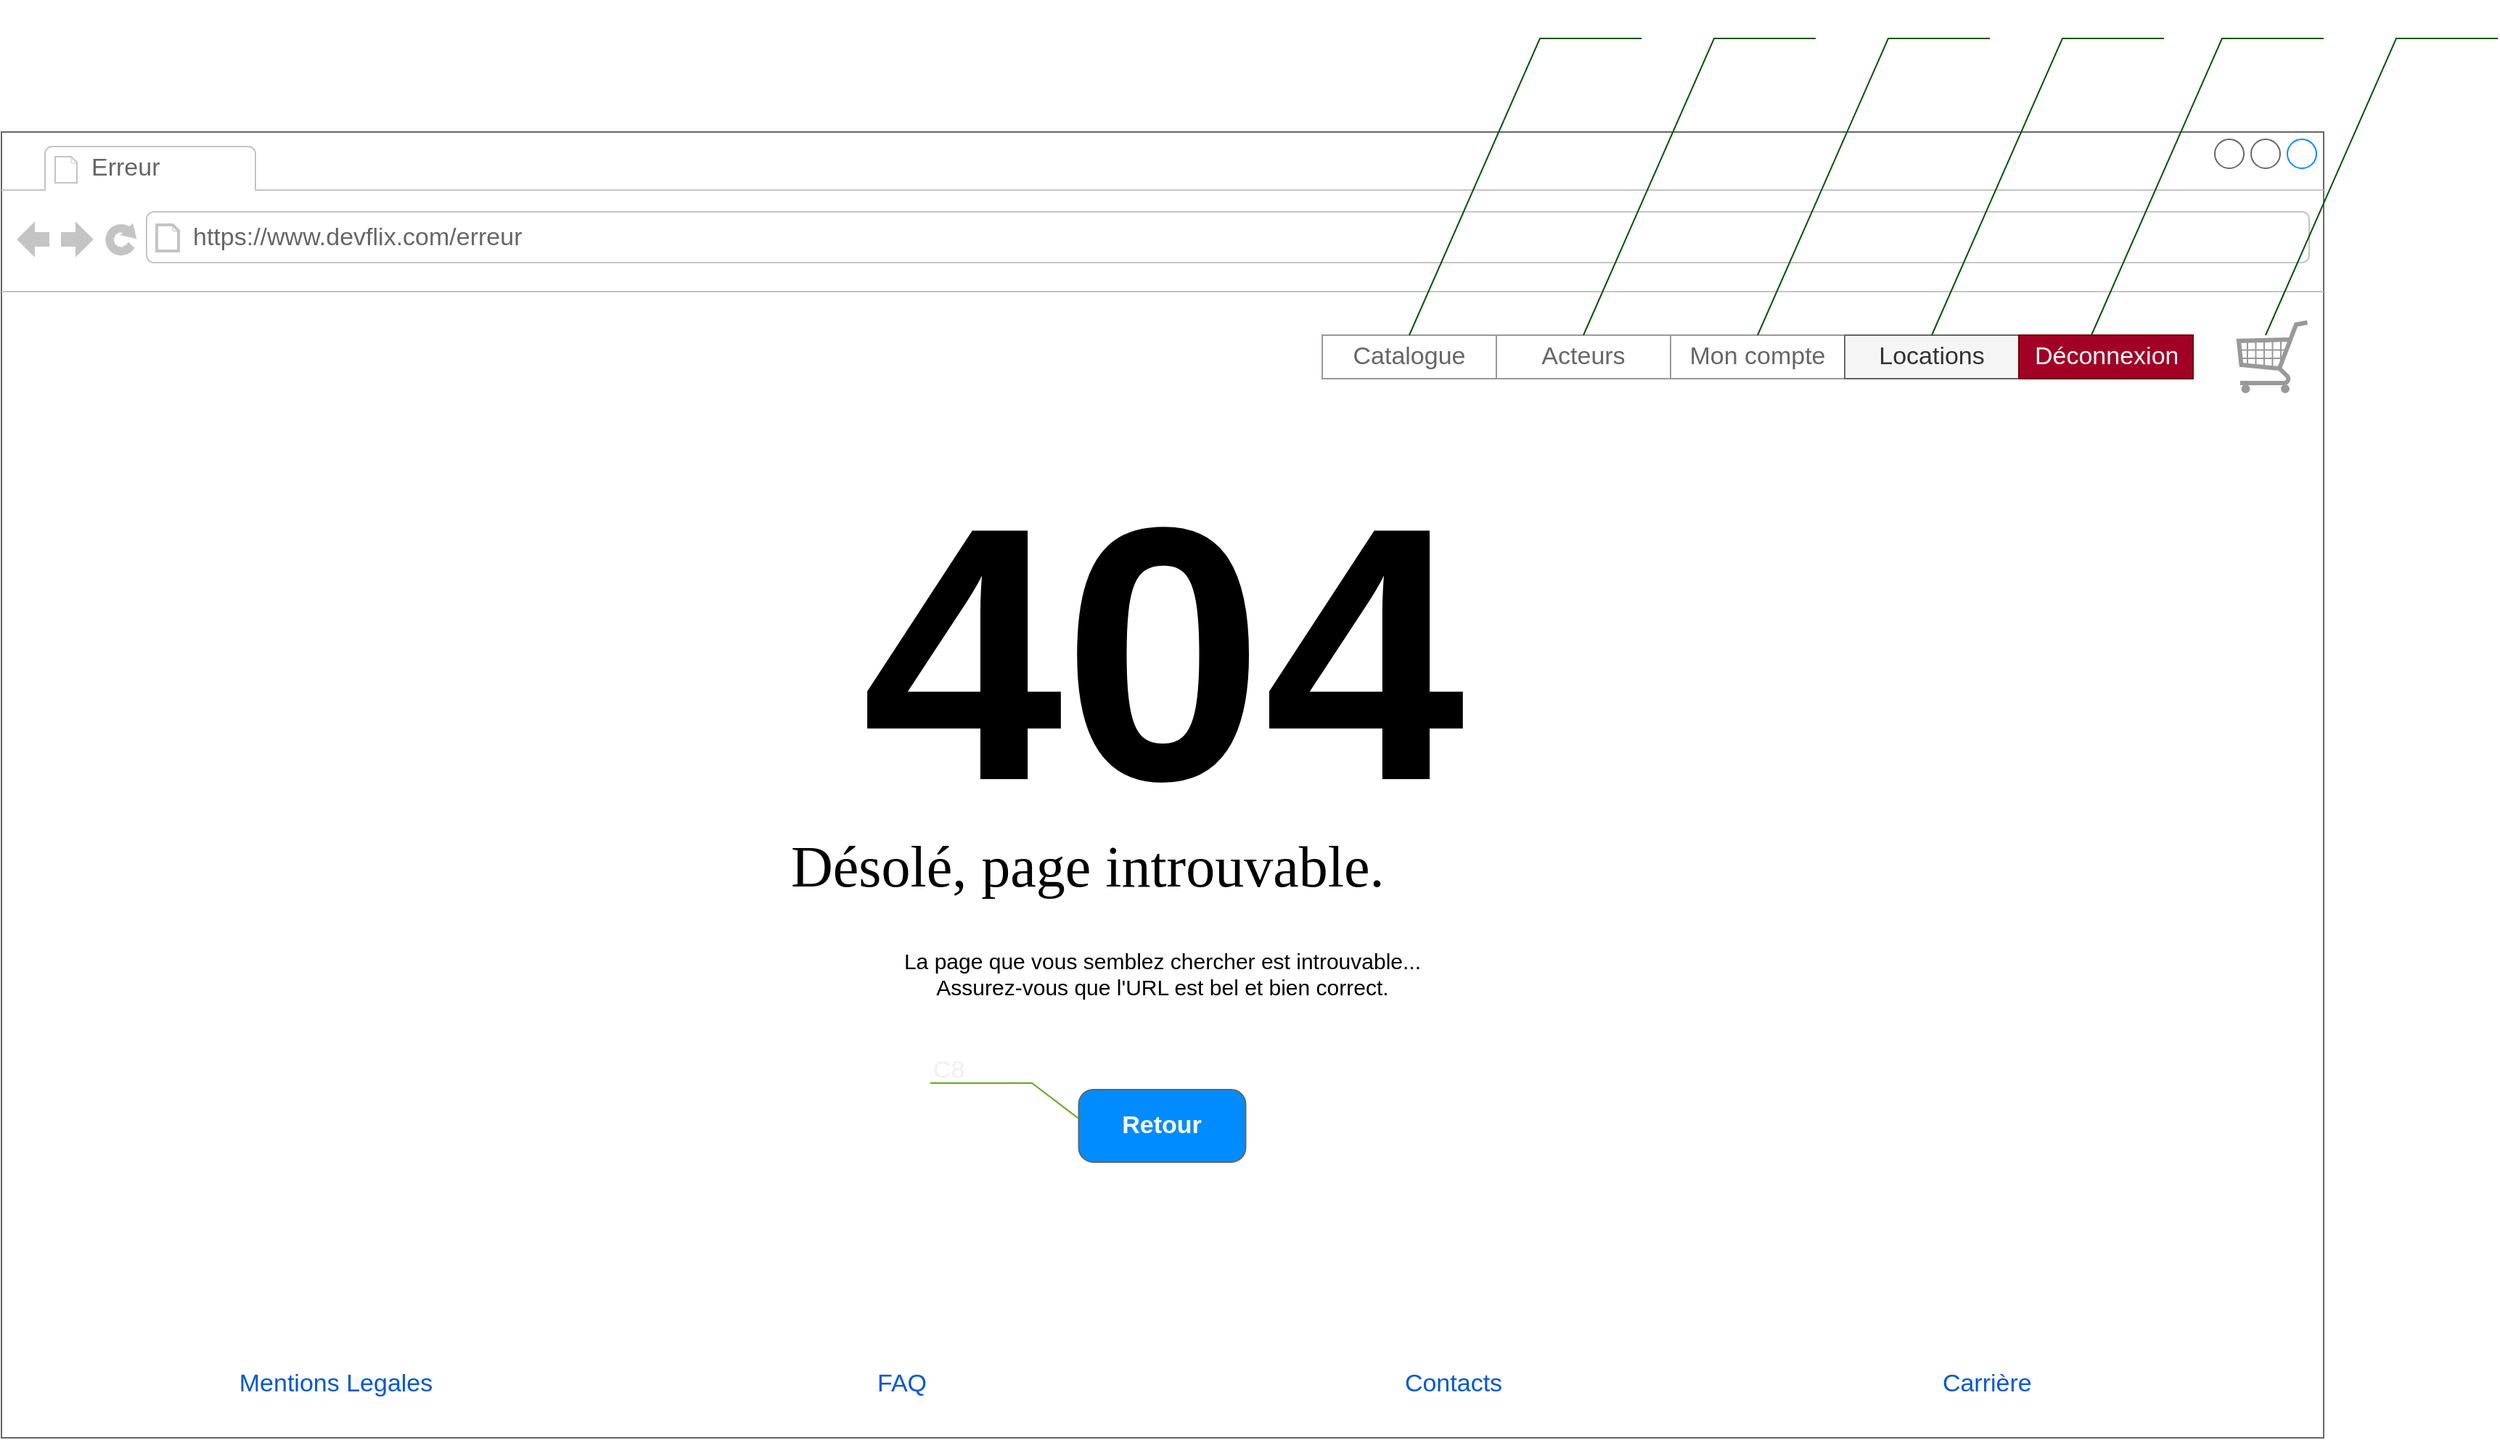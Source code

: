 <mxfile version="21.7.5" type="device">
  <diagram name="Page-1" id="2cc2dc42-3aac-f2a9-1cec-7a8b7cbee084">
    <mxGraphModel dx="2049" dy="2106" grid="1" gridSize="10" guides="1" tooltips="1" connect="1" arrows="1" fold="1" page="1" pageScale="1" pageWidth="1600" pageHeight="900" background="none" math="0" shadow="0">
      <root>
        <mxCell id="0" />
        <mxCell id="1" parent="0" />
        <mxCell id="7026571954dc6520-1" value="" style="strokeWidth=1;shadow=0;dashed=0;align=center;html=1;shape=mxgraph.mockup.containers.browserWindow;rSize=0;strokeColor=#666666;mainText=,;recursiveResize=0;rounded=0;labelBackgroundColor=none;fontFamily=Verdana;fontSize=12;flipH=0;rotation=0;" parent="1" vertex="1">
          <mxGeometry width="1600" height="900" as="geometry" />
        </mxCell>
        <mxCell id="7026571954dc6520-2" value="Erreur" style="strokeWidth=1;shadow=0;dashed=0;align=center;html=1;shape=mxgraph.mockup.containers.anchor;fontSize=17;fontColor=#666666;align=left;" parent="7026571954dc6520-1" vertex="1">
          <mxGeometry x="60" y="12" width="110" height="26" as="geometry" />
        </mxCell>
        <mxCell id="7026571954dc6520-3" value="https://www.devflix.com/erreur" style="strokeWidth=1;shadow=0;dashed=0;align=center;html=1;shape=mxgraph.mockup.containers.anchor;rSize=0;fontSize=17;fontColor=#666666;align=left;" parent="7026571954dc6520-1" vertex="1">
          <mxGeometry x="130" y="60" width="250" height="26" as="geometry" />
        </mxCell>
        <mxCell id="7026571954dc6520-4" value="&lt;font style=&quot;font-size: 40px;&quot;&gt;Désolé, page introuvable.&lt;/font&gt;" style="text;html=1;points=[];align=left;verticalAlign=top;spacingTop=-4;fontSize=40;fontFamily=Verdana" parent="7026571954dc6520-1" vertex="1">
          <mxGeometry x="541.5" y="480" width="517.5" height="60" as="geometry" />
        </mxCell>
        <mxCell id="IAYpz8n3gdROOSDRj_zG-1" value="&lt;font style=&quot;font-size: 249px;&quot;&gt;404&lt;/font&gt;" style="text;strokeColor=none;fillColor=none;html=1;fontSize=24;fontStyle=1;verticalAlign=middle;align=center;" parent="7026571954dc6520-1" vertex="1">
          <mxGeometry x="594" y="260" width="412.5" height="200" as="geometry" />
        </mxCell>
        <mxCell id="IAYpz8n3gdROOSDRj_zG-2" value="&lt;span style=&quot;font-size: 15px;&quot;&gt;La page que vous semblez chercher est introuvable... &lt;br&gt;Assurez-vous que l&#39;URL est bel et bien correct.&lt;/span&gt;" style="text;html=1;strokeColor=none;fillColor=none;align=center;verticalAlign=middle;whiteSpace=wrap;rounded=0;" parent="7026571954dc6520-1" vertex="1">
          <mxGeometry x="619" y="560" width="361.5" height="40" as="geometry" />
        </mxCell>
        <mxCell id="IAYpz8n3gdROOSDRj_zG-4" value="Retour" style="strokeWidth=1;shadow=0;dashed=0;align=center;html=1;shape=mxgraph.mockup.buttons.button;strokeColor=#666666;fontColor=#ffffff;mainText=;buttonStyle=round;fontSize=17;fontStyle=1;fillColor=#008cff;whiteSpace=wrap;" parent="7026571954dc6520-1" vertex="1">
          <mxGeometry x="742.25" y="660" width="115" height="50" as="geometry" />
        </mxCell>
        <mxCell id="IAYpz8n3gdROOSDRj_zG-16" value="C8" style="strokeWidth=1;shadow=0;dashed=0;align=center;html=1;shape=mxgraph.mockup.text.callout;linkText=;textSize=17;textColor=#666666;callDir=NW;callStyle=line;fontSize=17;fontColor=#F0F0F0;align=left;verticalAlign=top;strokeColor=#60A917;labelBorderColor=none;" parent="7026571954dc6520-1" vertex="1">
          <mxGeometry x="640" y="630" width="102.25" height="50" as="geometry" />
        </mxCell>
        <mxCell id="zRQXj5FY19qIE2FTmXVh-2" value="" style="swimlane;shape=mxgraph.bootstrap.anchor;strokeColor=#999999;fillColor=#ffffff;fontColor=#666666;childLayout=stackLayout;horizontal=0;startSize=0;horizontalStack=1;resizeParent=1;resizeParentMax=0;resizeLast=0;collapsible=0;marginBottom=0;whiteSpace=wrap;html=1;" vertex="1" parent="7026571954dc6520-1">
          <mxGeometry x="910" y="140" width="600" height="30" as="geometry" />
        </mxCell>
        <mxCell id="zRQXj5FY19qIE2FTmXVh-3" value="Catalogue" style="text;strokeColor=inherit;align=center;verticalAlign=middle;spacingLeft=10;spacingRight=10;overflow=hidden;points=[[0,0.5],[1,0.5]];portConstraint=eastwest;rotatable=0;whiteSpace=wrap;html=1;fillColor=inherit;fontColor=inherit;fontSize=17;" vertex="1" parent="zRQXj5FY19qIE2FTmXVh-2">
          <mxGeometry width="120" height="30" as="geometry" />
        </mxCell>
        <mxCell id="zRQXj5FY19qIE2FTmXVh-4" value="Acteurs" style="text;strokeColor=inherit;align=center;verticalAlign=middle;spacingLeft=10;spacingRight=10;overflow=hidden;points=[[0,0.5],[1,0.5]];portConstraint=eastwest;rotatable=0;whiteSpace=wrap;html=1;fillColor=inherit;fontColor=inherit;fontSize=17;" vertex="1" parent="zRQXj5FY19qIE2FTmXVh-2">
          <mxGeometry x="120" width="120" height="30" as="geometry" />
        </mxCell>
        <mxCell id="zRQXj5FY19qIE2FTmXVh-5" value="Mon compte" style="text;strokeColor=inherit;align=center;verticalAlign=middle;spacingLeft=10;spacingRight=10;overflow=hidden;points=[[0,0.5],[1,0.5]];portConstraint=eastwest;rotatable=0;whiteSpace=wrap;html=1;fillColor=inherit;fontColor=inherit;fontSize=17;" vertex="1" parent="zRQXj5FY19qIE2FTmXVh-2">
          <mxGeometry x="240" width="120" height="30" as="geometry" />
        </mxCell>
        <mxCell id="zRQXj5FY19qIE2FTmXVh-6" value="Locations" style="text;strokeColor=#666666;align=center;verticalAlign=middle;spacingLeft=10;spacingRight=10;overflow=hidden;points=[[0,0.5],[1,0.5]];portConstraint=eastwest;rotatable=0;whiteSpace=wrap;html=1;fillColor=#f5f5f5;fontSize=17;fontColor=#333333;" vertex="1" parent="zRQXj5FY19qIE2FTmXVh-2">
          <mxGeometry x="360" width="120" height="30" as="geometry" />
        </mxCell>
        <mxCell id="zRQXj5FY19qIE2FTmXVh-8" value="Déconnexion&amp;nbsp;" style="text;strokeColor=#6F0000;align=center;verticalAlign=middle;spacingLeft=10;spacingRight=10;overflow=hidden;points=[[0,0.5],[1,0.5]];portConstraint=eastwest;rotatable=0;whiteSpace=wrap;html=1;fillColor=#a20025;fontColor=#ffffff;fontSize=17;" vertex="1" parent="zRQXj5FY19qIE2FTmXVh-2">
          <mxGeometry x="480" width="120" height="30" as="geometry" />
        </mxCell>
        <mxCell id="zRQXj5FY19qIE2FTmXVh-9" value="C4" style="strokeWidth=1;shadow=0;dashed=0;align=center;html=1;shape=mxgraph.mockup.text.callout;linkText=;textSize=17;textColor=#666666;callDir=NE;callStyle=line;fontSize=17;align=right;verticalAlign=top;strokeColor=#005700;fillColor=#008a00;fontColor=#ffffff;" vertex="1" parent="7026571954dc6520-1">
          <mxGeometry x="1090" y="-90" width="160" height="230" as="geometry" />
        </mxCell>
        <mxCell id="zRQXj5FY19qIE2FTmXVh-10" value="C1" style="strokeWidth=1;shadow=0;dashed=0;align=center;html=1;shape=mxgraph.mockup.text.callout;linkText=;textSize=17;textColor=#666666;callDir=NE;callStyle=line;fontSize=17;align=right;verticalAlign=top;strokeColor=#005700;fillColor=#008a00;fontColor=#ffffff;" vertex="1" parent="7026571954dc6520-1">
          <mxGeometry x="970" y="-90" width="160" height="230" as="geometry" />
        </mxCell>
        <mxCell id="zRQXj5FY19qIE2FTmXVh-1" value="" style="group;movable=1;resizable=1;rotatable=1;deletable=1;editable=1;locked=0;connectable=1;" vertex="1" connectable="0" parent="1">
          <mxGeometry x="780" y="-90" width="930" height="280" as="geometry" />
        </mxCell>
        <mxCell id="zRQXj5FY19qIE2FTmXVh-11" value="C17" style="strokeWidth=1;shadow=0;dashed=0;align=center;html=1;shape=mxgraph.mockup.text.callout;linkText=;textSize=17;textColor=#666666;callDir=NE;callStyle=line;fontSize=17;align=right;verticalAlign=top;strokeColor=#005700;fillColor=#008a00;fontColor=#ffffff;" vertex="1" parent="zRQXj5FY19qIE2FTmXVh-1">
          <mxGeometry x="430" width="160" height="230" as="geometry" />
        </mxCell>
        <mxCell id="zRQXj5FY19qIE2FTmXVh-12" value="C19" style="strokeWidth=1;shadow=0;dashed=0;align=center;html=1;shape=mxgraph.mockup.text.callout;linkText=;textSize=17;textColor=#666666;callDir=NE;callStyle=line;fontSize=17;align=right;verticalAlign=top;strokeColor=#005700;fillColor=#008a00;fontColor=#ffffff;" vertex="1" parent="zRQXj5FY19qIE2FTmXVh-1">
          <mxGeometry x="550" width="160" height="230" as="geometry" />
        </mxCell>
        <mxCell id="zRQXj5FY19qIE2FTmXVh-13" value="" style="verticalLabelPosition=bottom;shadow=0;dashed=0;align=center;html=1;verticalAlign=top;strokeWidth=1;shape=mxgraph.mockup.misc.shoppingCart;strokeColor=#999999;" vertex="1" parent="zRQXj5FY19qIE2FTmXVh-1">
          <mxGeometry x="760" y="220" width="50" height="50" as="geometry" />
        </mxCell>
        <mxCell id="zRQXj5FY19qIE2FTmXVh-15" value="C46" style="strokeWidth=1;shadow=0;dashed=0;align=center;html=1;shape=mxgraph.mockup.text.callout;linkText=;textSize=17;textColor=#666666;callDir=NE;callStyle=line;fontSize=17;align=right;verticalAlign=top;strokeColor=#005700;fillColor=#008a00;fontColor=#ffffff;" vertex="1" parent="zRQXj5FY19qIE2FTmXVh-1">
          <mxGeometry x="660" width="160" height="230" as="geometry" />
        </mxCell>
        <mxCell id="zRQXj5FY19qIE2FTmXVh-16" value="C9" style="strokeWidth=1;shadow=0;dashed=0;align=center;html=1;shape=mxgraph.mockup.text.callout;linkText=;textSize=17;textColor=#666666;callDir=NE;callStyle=line;fontSize=17;align=right;verticalAlign=top;strokeColor=#005700;fillColor=#008a00;fontColor=#ffffff;container=0;" vertex="1" parent="zRQXj5FY19qIE2FTmXVh-1">
          <mxGeometry x="780" width="160" height="230" as="geometry" />
        </mxCell>
        <mxCell id="zRQXj5FY19qIE2FTmXVh-17" value="Mentions Legales" style="fillColor=none;strokeColor=none;html=1;fontColor=#0057D8;align=center;verticalAlign=middle;fontStyle=0;fontSize=17;" vertex="1" parent="1">
          <mxGeometry x="105" y="825" width="250" height="75" as="geometry" />
        </mxCell>
        <mxCell id="zRQXj5FY19qIE2FTmXVh-18" value="FAQ" style="fillColor=none;strokeColor=none;html=1;fontColor=#0057D8;align=center;verticalAlign=middle;fontStyle=0;fontSize=17;fontFamily=Helvetica;" vertex="1" parent="1">
          <mxGeometry x="495" y="825" width="250" height="75" as="geometry" />
        </mxCell>
        <mxCell id="zRQXj5FY19qIE2FTmXVh-19" value="Contacts" style="fillColor=none;strokeColor=none;html=1;fontColor=#0057D8;align=center;verticalAlign=middle;fontStyle=0;fontSize=17;fontFamily=Helvetica;" vertex="1" parent="1">
          <mxGeometry x="875" y="825" width="250" height="75" as="geometry" />
        </mxCell>
        <mxCell id="zRQXj5FY19qIE2FTmXVh-20" value="Carrière&amp;nbsp;" style="fillColor=none;strokeColor=none;html=1;fontColor=#0057D8;align=center;verticalAlign=middle;fontStyle=0;fontSize=17;fontFamily=Helvetica;" vertex="1" parent="1">
          <mxGeometry x="1245" y="825" width="250" height="75" as="geometry" />
        </mxCell>
      </root>
    </mxGraphModel>
  </diagram>
</mxfile>
